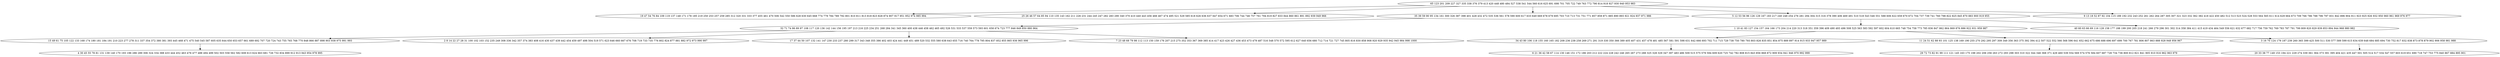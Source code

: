 digraph true_tree {
	"0" -> "1"
	"0" -> "2"
	"0" -> "3"
	"0" -> "4"
	"4" -> "5"
	"3" -> "6"
	"6" -> "7"
	"5" -> "8"
	"5" -> "9"
	"6" -> "10"
	"9" -> "11"
	"5" -> "12"
	"7" -> "13"
	"0" -> "14"
	"6" -> "15"
	"8" -> "16"
	"4" -> "17"
	"6" -> "18"
	"12" -> "19"
	"0" [label="65 123 201 209 227 327 335 338 376 379 413 420 448 480 484 527 538 541 544 560 616 625 691 698 701 705 722 749 763 772 790 814 918 927 930 940 953 983"];
	"1" [label="19 47 54 76 84 109 119 137 148 171 178 185 219 250 253 257 259 285 312 320 331 333 377 455 461 470 506 542 550 586 628 630 645 668 774 779 784 789 792 801 810 811 813 818 823 828 874 907 917 951 952 974 985 994"];
	"2" [label="25 26 46 57 64 85 94 110 135 143 162 211 226 231 244 245 247 282 283 290 340 370 410 440 443 456 466 467 474 495 521 529 585 618 626 636 637 647 654 671 683 706 744 746 757 761 794 819 827 833 844 860 861 891 892 939 949 966"];
	"3" [label="35 39 59 90 95 134 161 300 326 387 398 401 428 432 472 535 536 561 578 590 600 617 633 649 669 678 679 695 703 710 713 731 751 771 857 859 871 885 890 893 921 924 937 971 986"];
	"4" [label="5 12 53 56 96 126 129 167 183 217 240 248 254 276 281 294 304 315 316 378 390 406 469 491 510 518 543 546 551 588 606 622 659 670 672 704 737 739 741 760 798 822 825 845 870 883 900 919 955"];
	"5" [label="1 10 41 83 127 154 157 164 166 173 204 214 220 313 318 351 359 396 409 490 493 496 508 525 563 583 592 597 602 604 610 665 748 754 758 773 785 836 847 862 864 869 876 886 922 931 959 987"];
	"6" [label="32 71 74 86 89 97 108 117 120 136 142 144 156 195 197 213 216 225 234 251 268 284 341 345 360 400 438 446 458 462 465 492 526 531 533 537 559 573 593 601 658 674 723 777 846 849 850 880 964"];
	"7" [label="15 49 61 75 105 122 133 168 174 180 181 184 191 210 223 277 278 311 337 354 372 380 381 393 445 468 471 475 540 545 587 605 635 644 650 653 657 661 689 692 707 720 724 743 755 765 768 770 848 866 887 898 903 938 975 991 993"];
	"8" [label="34 43 80 106 118 155 160 165 182 208 236 238 258 269 271 291 319 330 350 366 389 405 407 431 457 478 481 485 567 581 591 598 631 642 666 693 702 711 715 729 738 750 780 793 803 826 835 851 854 875 889 897 914 915 933 947 957 989"];
	"9" [label="11 24 51 62 88 93 101 125 138 169 190 255 270 292 295 297 309 349 356 363 375 392 394 412 507 522 552 566 568 596 641 652 662 675 686 688 696 697 699 700 767 781 806 807 863 888 928 948 956 967"];
	"10" [label="2 8 14 22 27 28 31 100 102 103 152 235 249 308 336 342 357 374 383 408 416 430 437 439 442 454 459 497 498 504 519 571 623 646 660 667 676 708 719 733 735 776 802 824 877 881 882 972 973 990 997"];
	"11" [label="29 72 73 82 91 99 111 121 145 163 175 198 202 206 256 263 272 293 298 303 310 322 344 346 368 371 429 460 539 554 569 574 576 584 607 687 728 734 736 800 812 821 841 905 910 916 962 963 979"];
	"12" [label="3 16 70 124 179 187 239 260 365 399 425 500 511 530 577 589 599 615 634 639 648 684 685 694 730 752 817 832 838 873 878 879 902 906 958 981 988"];
	"13" [label="4 30 45 55 78 81 131 139 140 170 193 196 286 289 306 324 334 388 433 444 452 463 476 477 488 494 499 502 503 558 562 582 608 613 624 663 681 726 732 834 899 912 913 943 954 978 995"];
	"14" [label="9 13 18 52 87 92 104 115 189 192 232 243 252 261 262 264 287 305 307 321 323 332 362 382 418 422 450 482 512 513 523 524 528 553 564 565 611 614 629 664 673 709 766 786 788 796 797 831 842 896 904 911 923 925 926 932 950 960 961 969 976 977"];
	"15" [label="17 37 44 50 107 132 141 147 230 233 237 280 299 317 343 348 355 386 402 403 424 441 449 451 489 520 532 555 580 638 643 655 716 740 764 778 795 804 837 852 855 865 936 965 996"];
	"16" [label="6 21 36 42 58 67 114 130 146 151 172 186 203 212 222 224 228 242 246 265 267 273 288 325 328 329 347 397 483 486 509 515 575 579 594 609 620 725 742 782 808 815 843 856 868 872 909 934 941 946 970 992 999"];
	"17" [label="40 60 63 66 69 116 128 158 177 188 199 200 205 218 241 266 279 296 301 302 314 358 384 411 415 419 434 464 549 556 621 632 677 682 717 756 759 762 769 783 787 791 799 809 820 829 839 853 894 944 968 980 982"];
	"18" [label="7 23 48 68 79 98 112 113 150 159 176 207 215 275 352 353 367 369 385 414 417 423 426 427 436 453 473 479 487 516 548 570 572 595 612 627 640 656 680 712 714 721 727 745 805 816 830 858 908 920 929 935 942 945 984 998 1000"];
	"19" [label="20 33 38 77 149 153 194 221 229 274 339 361 364 373 391 395 404 421 435 447 501 505 514 517 534 547 557 603 619 651 690 718 747 753 775 840 867 884 895 901"];
}
